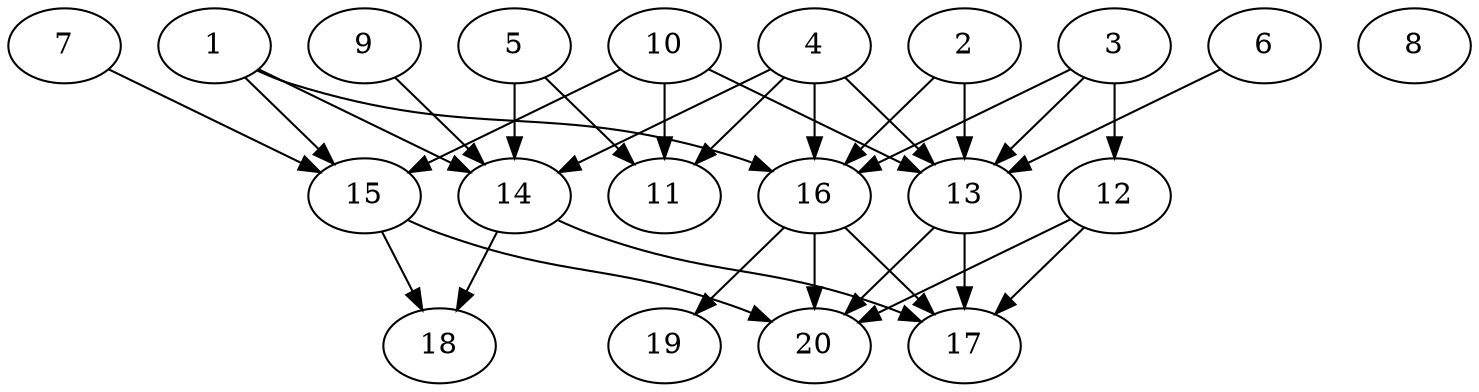 // DAG automatically generated by daggen at Wed Jul 24 21:20:53 2019
// ./daggen --dot -n 20 --ccr 0.3 --fat 0.8 --regular 0.5 --density 0.7 --mindata 5242880 --maxdata 52428800 
digraph G {
  1 [size="108137813", alpha="0.05", expect_size="32441344"] 
  1 -> 14 [size ="32441344"]
  1 -> 15 [size ="32441344"]
  1 -> 16 [size ="32441344"]
  2 [size="112991573", alpha="0.01", expect_size="33897472"] 
  2 -> 13 [size ="33897472"]
  2 -> 16 [size ="33897472"]
  3 [size="48476160", alpha="0.18", expect_size="14542848"] 
  3 -> 12 [size ="14542848"]
  3 -> 13 [size ="14542848"]
  3 -> 16 [size ="14542848"]
  4 [size="34399573", alpha="0.07", expect_size="10319872"] 
  4 -> 11 [size ="10319872"]
  4 -> 13 [size ="10319872"]
  4 -> 14 [size ="10319872"]
  4 -> 16 [size ="10319872"]
  5 [size="164007253", alpha="0.12", expect_size="49202176"] 
  5 -> 11 [size ="49202176"]
  5 -> 14 [size ="49202176"]
  6 [size="130184533", alpha="0.10", expect_size="39055360"] 
  6 -> 13 [size ="39055360"]
  7 [size="55620267", alpha="0.09", expect_size="16686080"] 
  7 -> 15 [size ="16686080"]
  8 [size="103253333", alpha="0.13", expect_size="30976000"] 
  9 [size="148606293", alpha="0.01", expect_size="44581888"] 
  9 -> 14 [size ="44581888"]
  10 [size="170837333", alpha="0.04", expect_size="51251200"] 
  10 -> 11 [size ="51251200"]
  10 -> 13 [size ="51251200"]
  10 -> 15 [size ="51251200"]
  11 [size="99051520", alpha="0.18", expect_size="29715456"] 
  12 [size="141933227", alpha="0.06", expect_size="42579968"] 
  12 -> 17 [size ="42579968"]
  12 -> 20 [size ="42579968"]
  13 [size="146329600", alpha="0.06", expect_size="43898880"] 
  13 -> 17 [size ="43898880"]
  13 -> 20 [size ="43898880"]
  14 [size="127474347", alpha="0.15", expect_size="38242304"] 
  14 -> 17 [size ="38242304"]
  14 -> 18 [size ="38242304"]
  15 [size="27450027", alpha="0.08", expect_size="8235008"] 
  15 -> 18 [size ="8235008"]
  15 -> 20 [size ="8235008"]
  16 [size="124900693", alpha="0.04", expect_size="37470208"] 
  16 -> 17 [size ="37470208"]
  16 -> 19 [size ="37470208"]
  16 -> 20 [size ="37470208"]
  17 [size="49390933", alpha="0.14", expect_size="14817280"] 
  18 [size="121221120", alpha="0.18", expect_size="36366336"] 
  19 [size="65457493", alpha="0.07", expect_size="19637248"] 
  20 [size="72366080", alpha="0.09", expect_size="21709824"] 
}
